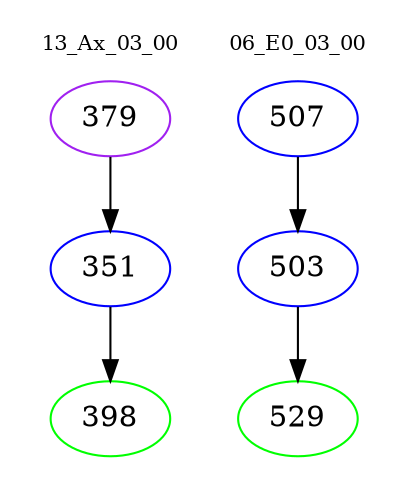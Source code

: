 digraph{
subgraph cluster_0 {
color = white
label = "13_Ax_03_00";
fontsize=10;
T0_379 [label="379", color="purple"]
T0_379 -> T0_351 [color="black"]
T0_351 [label="351", color="blue"]
T0_351 -> T0_398 [color="black"]
T0_398 [label="398", color="green"]
}
subgraph cluster_1 {
color = white
label = "06_E0_03_00";
fontsize=10;
T1_507 [label="507", color="blue"]
T1_507 -> T1_503 [color="black"]
T1_503 [label="503", color="blue"]
T1_503 -> T1_529 [color="black"]
T1_529 [label="529", color="green"]
}
}

